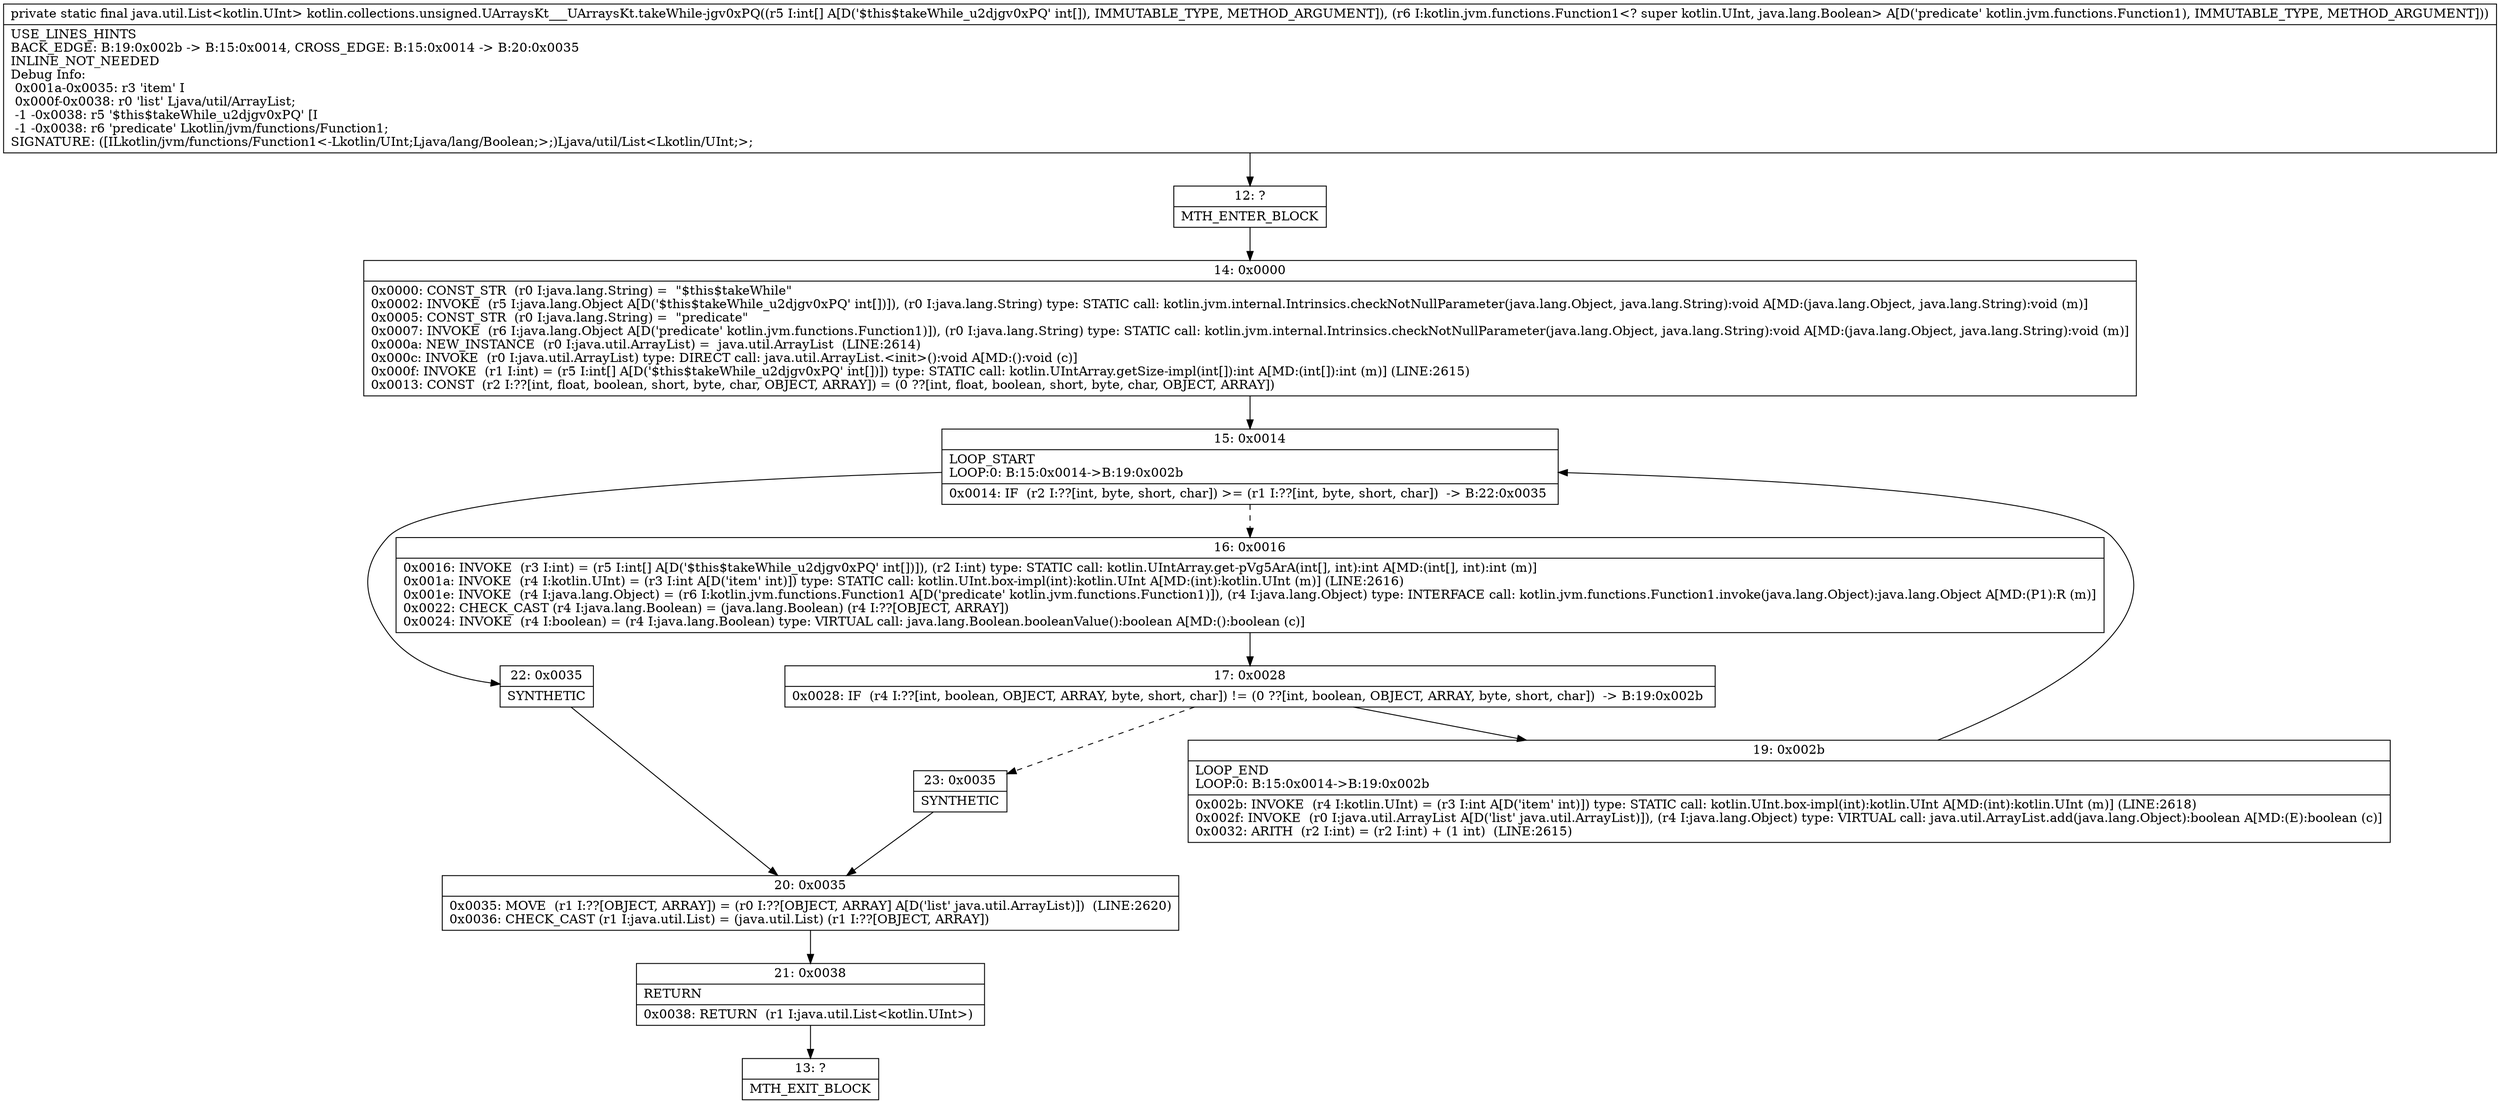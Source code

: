 digraph "CFG forkotlin.collections.unsigned.UArraysKt___UArraysKt.takeWhile\-jgv0xPQ([ILkotlin\/jvm\/functions\/Function1;)Ljava\/util\/List;" {
Node_12 [shape=record,label="{12\:\ ?|MTH_ENTER_BLOCK\l}"];
Node_14 [shape=record,label="{14\:\ 0x0000|0x0000: CONST_STR  (r0 I:java.lang.String) =  \"$this$takeWhile\" \l0x0002: INVOKE  (r5 I:java.lang.Object A[D('$this$takeWhile_u2djgv0xPQ' int[])]), (r0 I:java.lang.String) type: STATIC call: kotlin.jvm.internal.Intrinsics.checkNotNullParameter(java.lang.Object, java.lang.String):void A[MD:(java.lang.Object, java.lang.String):void (m)]\l0x0005: CONST_STR  (r0 I:java.lang.String) =  \"predicate\" \l0x0007: INVOKE  (r6 I:java.lang.Object A[D('predicate' kotlin.jvm.functions.Function1)]), (r0 I:java.lang.String) type: STATIC call: kotlin.jvm.internal.Intrinsics.checkNotNullParameter(java.lang.Object, java.lang.String):void A[MD:(java.lang.Object, java.lang.String):void (m)]\l0x000a: NEW_INSTANCE  (r0 I:java.util.ArrayList) =  java.util.ArrayList  (LINE:2614)\l0x000c: INVOKE  (r0 I:java.util.ArrayList) type: DIRECT call: java.util.ArrayList.\<init\>():void A[MD:():void (c)]\l0x000f: INVOKE  (r1 I:int) = (r5 I:int[] A[D('$this$takeWhile_u2djgv0xPQ' int[])]) type: STATIC call: kotlin.UIntArray.getSize\-impl(int[]):int A[MD:(int[]):int (m)] (LINE:2615)\l0x0013: CONST  (r2 I:??[int, float, boolean, short, byte, char, OBJECT, ARRAY]) = (0 ??[int, float, boolean, short, byte, char, OBJECT, ARRAY]) \l}"];
Node_15 [shape=record,label="{15\:\ 0x0014|LOOP_START\lLOOP:0: B:15:0x0014\-\>B:19:0x002b\l|0x0014: IF  (r2 I:??[int, byte, short, char]) \>= (r1 I:??[int, byte, short, char])  \-\> B:22:0x0035 \l}"];
Node_16 [shape=record,label="{16\:\ 0x0016|0x0016: INVOKE  (r3 I:int) = (r5 I:int[] A[D('$this$takeWhile_u2djgv0xPQ' int[])]), (r2 I:int) type: STATIC call: kotlin.UIntArray.get\-pVg5ArA(int[], int):int A[MD:(int[], int):int (m)]\l0x001a: INVOKE  (r4 I:kotlin.UInt) = (r3 I:int A[D('item' int)]) type: STATIC call: kotlin.UInt.box\-impl(int):kotlin.UInt A[MD:(int):kotlin.UInt (m)] (LINE:2616)\l0x001e: INVOKE  (r4 I:java.lang.Object) = (r6 I:kotlin.jvm.functions.Function1 A[D('predicate' kotlin.jvm.functions.Function1)]), (r4 I:java.lang.Object) type: INTERFACE call: kotlin.jvm.functions.Function1.invoke(java.lang.Object):java.lang.Object A[MD:(P1):R (m)]\l0x0022: CHECK_CAST (r4 I:java.lang.Boolean) = (java.lang.Boolean) (r4 I:??[OBJECT, ARRAY]) \l0x0024: INVOKE  (r4 I:boolean) = (r4 I:java.lang.Boolean) type: VIRTUAL call: java.lang.Boolean.booleanValue():boolean A[MD:():boolean (c)]\l}"];
Node_17 [shape=record,label="{17\:\ 0x0028|0x0028: IF  (r4 I:??[int, boolean, OBJECT, ARRAY, byte, short, char]) != (0 ??[int, boolean, OBJECT, ARRAY, byte, short, char])  \-\> B:19:0x002b \l}"];
Node_19 [shape=record,label="{19\:\ 0x002b|LOOP_END\lLOOP:0: B:15:0x0014\-\>B:19:0x002b\l|0x002b: INVOKE  (r4 I:kotlin.UInt) = (r3 I:int A[D('item' int)]) type: STATIC call: kotlin.UInt.box\-impl(int):kotlin.UInt A[MD:(int):kotlin.UInt (m)] (LINE:2618)\l0x002f: INVOKE  (r0 I:java.util.ArrayList A[D('list' java.util.ArrayList)]), (r4 I:java.lang.Object) type: VIRTUAL call: java.util.ArrayList.add(java.lang.Object):boolean A[MD:(E):boolean (c)]\l0x0032: ARITH  (r2 I:int) = (r2 I:int) + (1 int)  (LINE:2615)\l}"];
Node_23 [shape=record,label="{23\:\ 0x0035|SYNTHETIC\l}"];
Node_20 [shape=record,label="{20\:\ 0x0035|0x0035: MOVE  (r1 I:??[OBJECT, ARRAY]) = (r0 I:??[OBJECT, ARRAY] A[D('list' java.util.ArrayList)])  (LINE:2620)\l0x0036: CHECK_CAST (r1 I:java.util.List) = (java.util.List) (r1 I:??[OBJECT, ARRAY]) \l}"];
Node_21 [shape=record,label="{21\:\ 0x0038|RETURN\l|0x0038: RETURN  (r1 I:java.util.List\<kotlin.UInt\>) \l}"];
Node_13 [shape=record,label="{13\:\ ?|MTH_EXIT_BLOCK\l}"];
Node_22 [shape=record,label="{22\:\ 0x0035|SYNTHETIC\l}"];
MethodNode[shape=record,label="{private static final java.util.List\<kotlin.UInt\> kotlin.collections.unsigned.UArraysKt___UArraysKt.takeWhile\-jgv0xPQ((r5 I:int[] A[D('$this$takeWhile_u2djgv0xPQ' int[]), IMMUTABLE_TYPE, METHOD_ARGUMENT]), (r6 I:kotlin.jvm.functions.Function1\<? super kotlin.UInt, java.lang.Boolean\> A[D('predicate' kotlin.jvm.functions.Function1), IMMUTABLE_TYPE, METHOD_ARGUMENT]))  | USE_LINES_HINTS\lBACK_EDGE: B:19:0x002b \-\> B:15:0x0014, CROSS_EDGE: B:15:0x0014 \-\> B:20:0x0035\lINLINE_NOT_NEEDED\lDebug Info:\l  0x001a\-0x0035: r3 'item' I\l  0x000f\-0x0038: r0 'list' Ljava\/util\/ArrayList;\l  \-1 \-0x0038: r5 '$this$takeWhile_u2djgv0xPQ' [I\l  \-1 \-0x0038: r6 'predicate' Lkotlin\/jvm\/functions\/Function1;\lSIGNATURE: ([ILkotlin\/jvm\/functions\/Function1\<\-Lkotlin\/UInt;Ljava\/lang\/Boolean;\>;)Ljava\/util\/List\<Lkotlin\/UInt;\>;\l}"];
MethodNode -> Node_12;Node_12 -> Node_14;
Node_14 -> Node_15;
Node_15 -> Node_16[style=dashed];
Node_15 -> Node_22;
Node_16 -> Node_17;
Node_17 -> Node_19;
Node_17 -> Node_23[style=dashed];
Node_19 -> Node_15;
Node_23 -> Node_20;
Node_20 -> Node_21;
Node_21 -> Node_13;
Node_22 -> Node_20;
}


